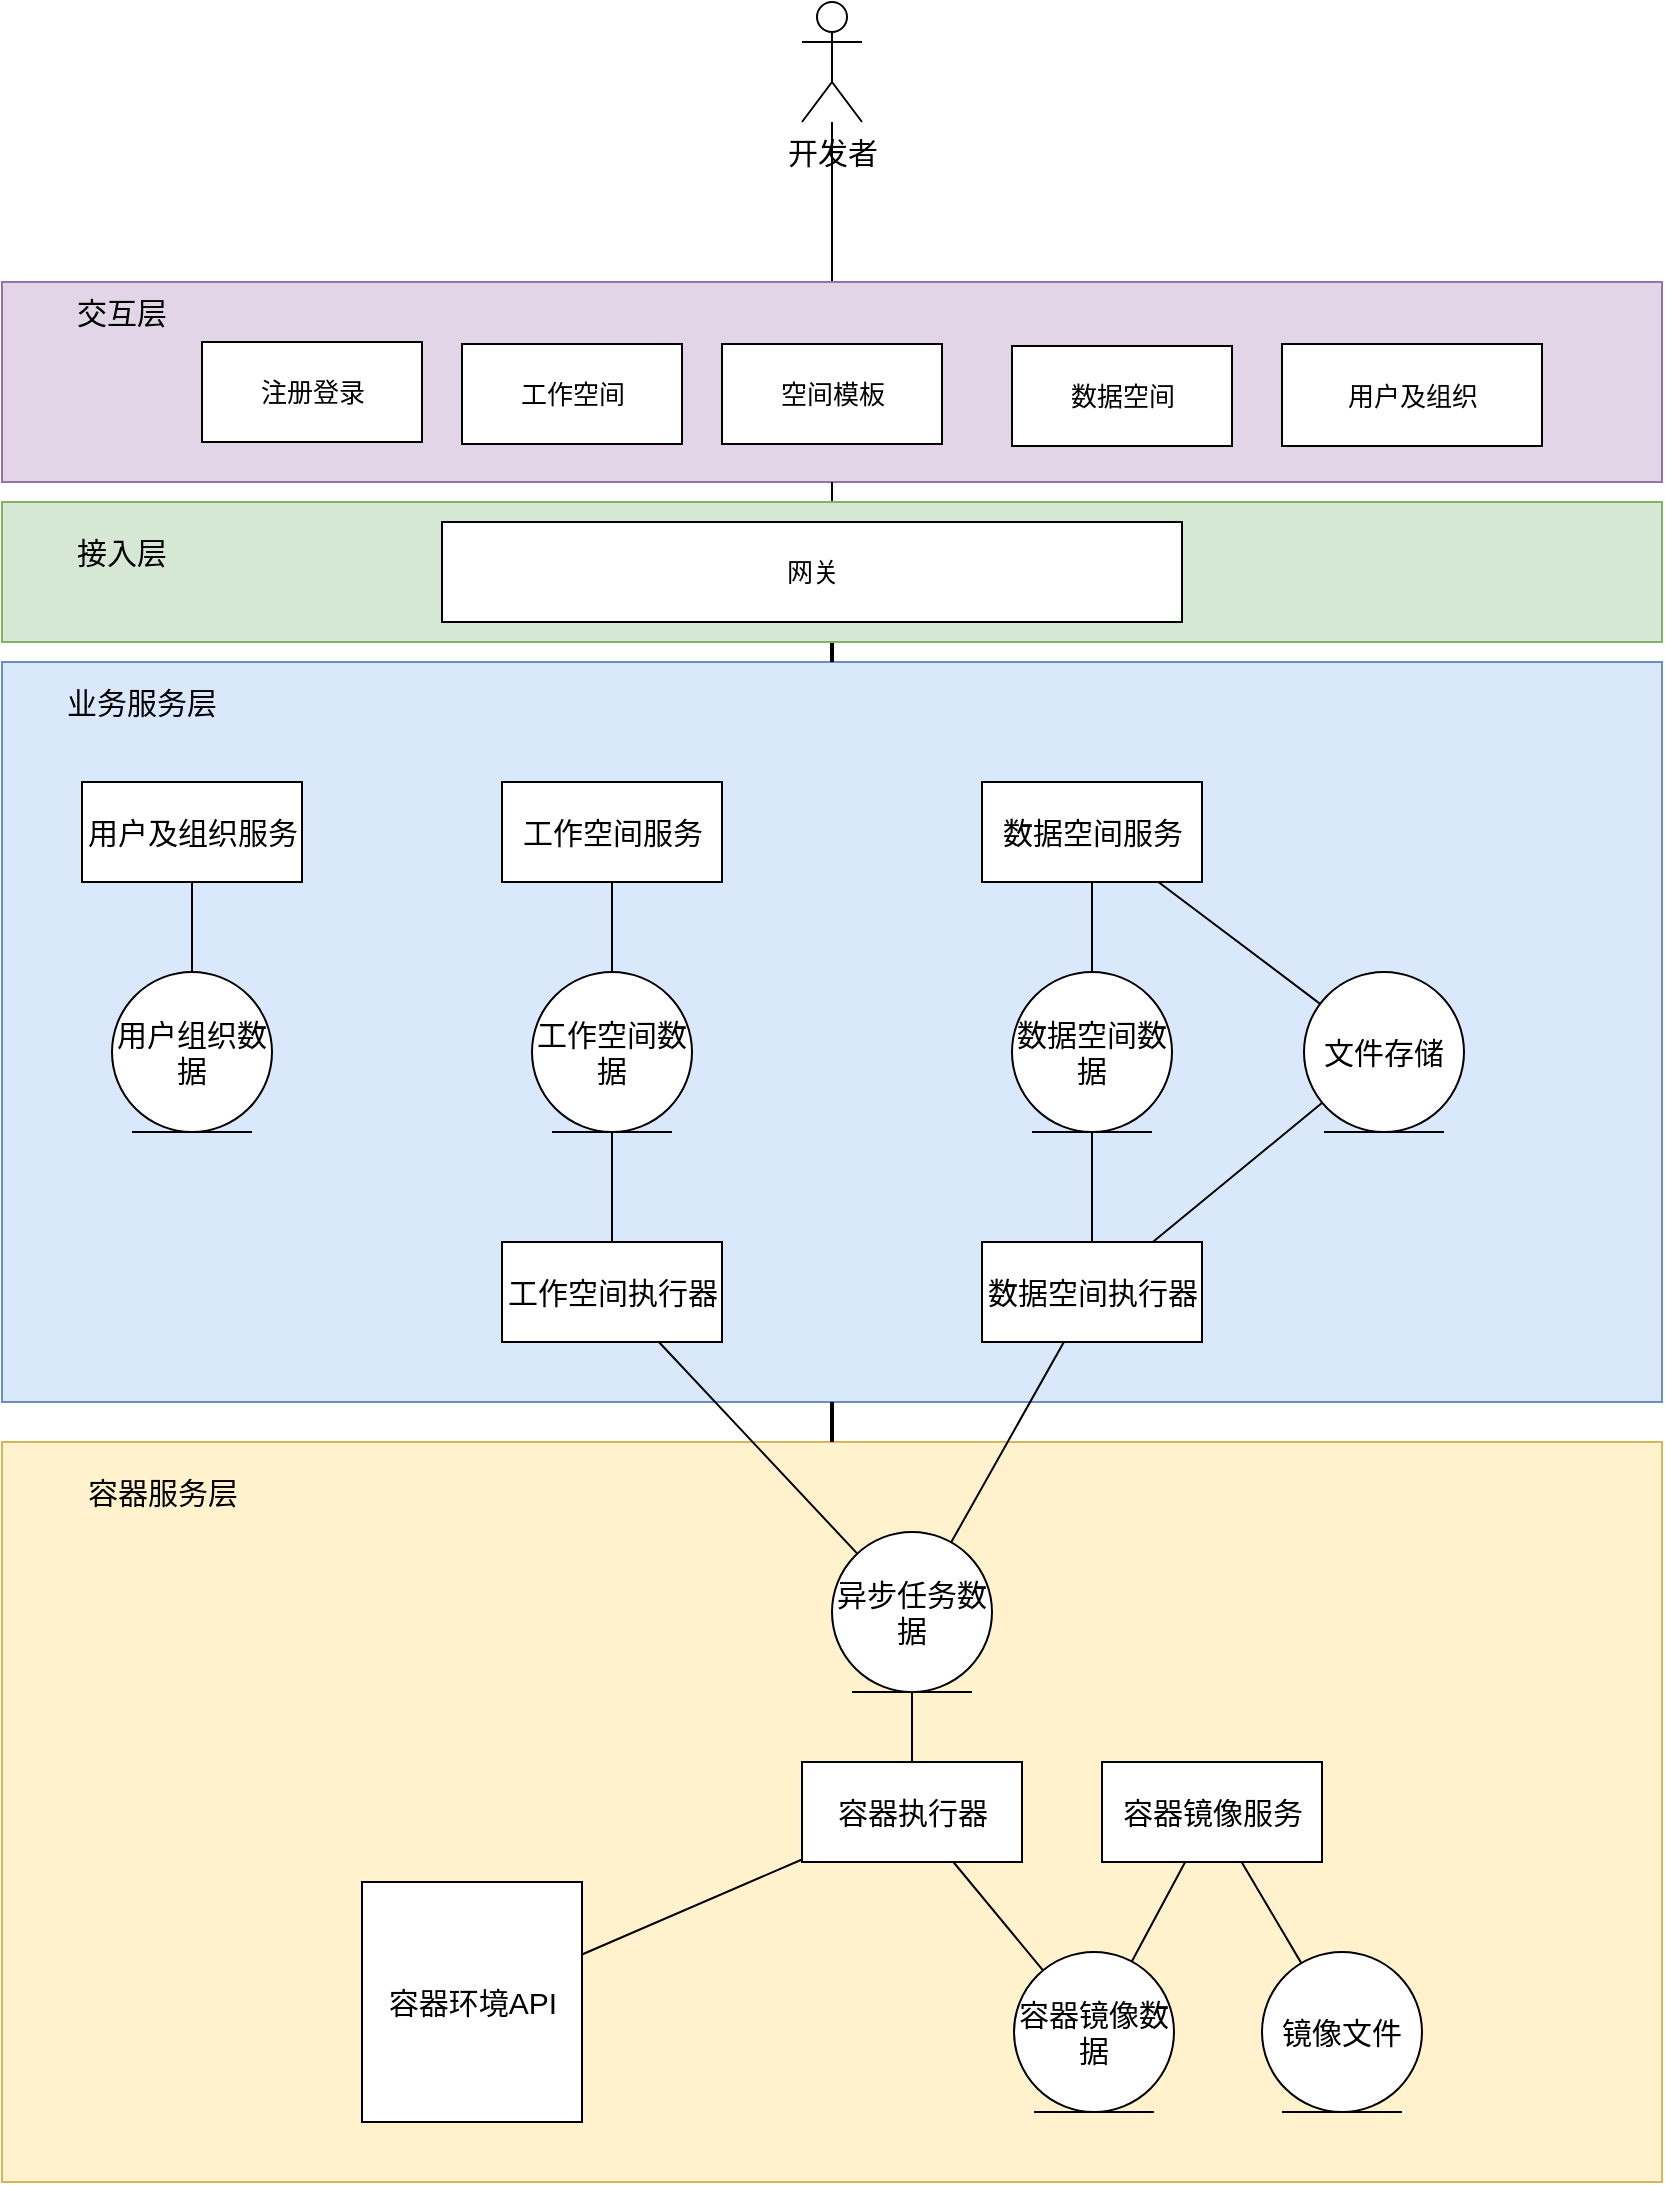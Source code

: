<mxfile>
    <diagram id="vVA_o35hJ7-RhdYQv6_G" name="逻辑架构">
        <mxGraphModel dx="3205" dy="973" grid="1" gridSize="10" guides="1" tooltips="1" connect="1" arrows="1" fold="1" page="1" pageScale="1" pageWidth="827" pageHeight="1169" math="0" shadow="0">
            <root>
                <mxCell id="0"/>
                <mxCell id="1" parent="0"/>
                <mxCell id="oEgxVoZ06rKnOK16Z4o3-8" value="" style="rounded=0;whiteSpace=wrap;html=1;fillColor=#dae8fc;strokeColor=#6c8ebf;fontSize=15;" parent="1" vertex="1">
                    <mxGeometry x="-1320" y="460" width="830" height="370" as="geometry"/>
                </mxCell>
                <mxCell id="oEgxVoZ06rKnOK16Z4o3-9" value="业务服务层" style="text;html=1;strokeColor=none;fillColor=none;align=center;verticalAlign=middle;whiteSpace=wrap;rounded=0;fontSize=15;" parent="1" vertex="1">
                    <mxGeometry x="-1300" y="470" width="100" height="20" as="geometry"/>
                </mxCell>
                <mxCell id="1Gb1egaOadGZ2a_2MbuA-2" value="工作空间服务" style="html=1;fontSize=15;" parent="1" vertex="1">
                    <mxGeometry x="-1070" y="520" width="110" height="50" as="geometry"/>
                </mxCell>
                <mxCell id="1Gb1egaOadGZ2a_2MbuA-5" value="数据空间服务" style="html=1;fontSize=15;" parent="1" vertex="1">
                    <mxGeometry x="-830" y="520" width="110" height="50" as="geometry"/>
                </mxCell>
                <mxCell id="1Gb1egaOadGZ2a_2MbuA-13" value="工作空间执行器" style="html=1;fontSize=15;" parent="1" vertex="1">
                    <mxGeometry x="-1070" y="750" width="110" height="50" as="geometry"/>
                </mxCell>
                <mxCell id="1Gb1egaOadGZ2a_2MbuA-20" value="数据空间执行器" style="html=1;fontSize=15;" parent="1" vertex="1">
                    <mxGeometry x="-830" y="750" width="110" height="50" as="geometry"/>
                </mxCell>
                <mxCell id="oEgxVoZ06rKnOK16Z4o3-6" style="edgeStyle=none;html=1;endArrow=none;endFill=0;fontSize=15;" parent="1" source="1Gb1egaOadGZ2a_2MbuA-24" target="1Gb1egaOadGZ2a_2MbuA-13" edge="1">
                    <mxGeometry relative="1" as="geometry"/>
                </mxCell>
                <mxCell id="1Gb1egaOadGZ2a_2MbuA-24" value="工作空间数据" style="ellipse;shape=umlEntity;whiteSpace=wrap;html=1;fontSize=15;" parent="1" vertex="1">
                    <mxGeometry x="-1055" y="615" width="80" height="80" as="geometry"/>
                </mxCell>
                <mxCell id="1Gb1egaOadGZ2a_2MbuA-1" style="edgeStyle=none;html=1;endArrow=none;endFill=0;fontSize=15;" parent="1" source="1Gb1egaOadGZ2a_2MbuA-2" target="1Gb1egaOadGZ2a_2MbuA-24" edge="1">
                    <mxGeometry relative="1" as="geometry"/>
                </mxCell>
                <mxCell id="1Gb1egaOadGZ2a_2MbuA-25" value="文件存储" style="ellipse;shape=umlEntity;whiteSpace=wrap;html=1;fontSize=15;" parent="1" vertex="1">
                    <mxGeometry x="-669" y="615" width="80" height="80" as="geometry"/>
                </mxCell>
                <mxCell id="1Gb1egaOadGZ2a_2MbuA-3" style="edgeStyle=none;html=1;endArrow=none;endFill=0;fontSize=15;" parent="1" source="1Gb1egaOadGZ2a_2MbuA-5" target="1Gb1egaOadGZ2a_2MbuA-25" edge="1">
                    <mxGeometry relative="1" as="geometry"/>
                </mxCell>
                <mxCell id="1Gb1egaOadGZ2a_2MbuA-18" style="edgeStyle=none;html=1;endArrow=none;endFill=0;fontSize=15;" parent="1" source="1Gb1egaOadGZ2a_2MbuA-20" target="1Gb1egaOadGZ2a_2MbuA-25" edge="1">
                    <mxGeometry relative="1" as="geometry"/>
                </mxCell>
                <mxCell id="1Gb1egaOadGZ2a_2MbuA-28" value="数据空间数据" style="ellipse;shape=umlEntity;whiteSpace=wrap;html=1;fontSize=15;" parent="1" vertex="1">
                    <mxGeometry x="-815" y="615" width="80" height="80" as="geometry"/>
                </mxCell>
                <mxCell id="1Gb1egaOadGZ2a_2MbuA-4" style="edgeStyle=none;html=1;endArrow=none;endFill=0;fontSize=15;" parent="1" source="1Gb1egaOadGZ2a_2MbuA-5" target="1Gb1egaOadGZ2a_2MbuA-28" edge="1">
                    <mxGeometry relative="1" as="geometry"/>
                </mxCell>
                <mxCell id="1Gb1egaOadGZ2a_2MbuA-17" style="edgeStyle=none;html=1;endArrow=none;endFill=0;fontSize=15;" parent="1" source="1Gb1egaOadGZ2a_2MbuA-20" target="1Gb1egaOadGZ2a_2MbuA-28" edge="1">
                    <mxGeometry relative="1" as="geometry"/>
                </mxCell>
                <mxCell id="zxybhiNNPWDu_kbE6-t5-33" style="edgeStyle=none;html=1;strokeWidth=1;fontSize=15;endArrow=none;endFill=0;endSize=6;" parent="1" source="zxybhiNNPWDu_kbE6-t5-13" target="zxybhiNNPWDu_kbE6-t5-24" edge="1">
                    <mxGeometry relative="1" as="geometry"/>
                </mxCell>
                <mxCell id="zxybhiNNPWDu_kbE6-t5-13" value="开发者" style="shape=umlActor;verticalLabelPosition=bottom;verticalAlign=top;html=1;fontSize=15;" parent="1" vertex="1">
                    <mxGeometry x="-920" y="130" width="30" height="60" as="geometry"/>
                </mxCell>
                <mxCell id="ViZqe3pEsHuasah4cH0R-2" style="edgeStyle=none;html=1;strokeWidth=2;endArrow=none;endFill=0;" parent="1" source="2" target="oEgxVoZ06rKnOK16Z4o3-8" edge="1">
                    <mxGeometry relative="1" as="geometry"/>
                </mxCell>
                <mxCell id="zxybhiNNPWDu_kbE6-t5-24" value="" style="rounded=0;whiteSpace=wrap;html=1;fontSize=13;fillColor=#e1d5e7;strokeColor=#9673a6;" parent="1" vertex="1">
                    <mxGeometry x="-1320" y="270" width="830" height="100" as="geometry"/>
                </mxCell>
                <mxCell id="zxybhiNNPWDu_kbE6-t5-16" value="工作空间" style="html=1;fontSize=13;" parent="1" vertex="1">
                    <mxGeometry x="-1090" y="301" width="110" height="50" as="geometry"/>
                </mxCell>
                <mxCell id="zxybhiNNPWDu_kbE6-t5-21" value="用户及组织" style="html=1;fontSize=13;" parent="1" vertex="1">
                    <mxGeometry x="-680" y="301" width="130" height="51" as="geometry"/>
                </mxCell>
                <mxCell id="zxybhiNNPWDu_kbE6-t5-28" value="交互层" style="text;html=1;strokeColor=none;fillColor=none;align=center;verticalAlign=middle;whiteSpace=wrap;rounded=0;fontSize=15;" parent="1" vertex="1">
                    <mxGeometry x="-1290" y="270" width="60" height="30" as="geometry"/>
                </mxCell>
                <mxCell id="ZPXXVX6sJdJjNKYwcHni-1" style="edgeStyle=none;html=1;endArrow=none;endFill=0;" parent="1" source="ZPXXVX6sJdJjNKYwcHni-2" target="ZPXXVX6sJdJjNKYwcHni-3" edge="1">
                    <mxGeometry relative="1" as="geometry"/>
                </mxCell>
                <mxCell id="ZPXXVX6sJdJjNKYwcHni-2" value="用户及组织服务" style="html=1;fontSize=15;" parent="1" vertex="1">
                    <mxGeometry x="-1280" y="520" width="110" height="50" as="geometry"/>
                </mxCell>
                <mxCell id="ZPXXVX6sJdJjNKYwcHni-3" value="用户组织数据" style="ellipse;shape=umlEntity;whiteSpace=wrap;html=1;fontSize=15;" parent="1" vertex="1">
                    <mxGeometry x="-1265" y="615" width="80" height="80" as="geometry"/>
                </mxCell>
                <mxCell id="ViZqe3pEsHuasah4cH0R-1" value="" style="group" parent="1" vertex="1" connectable="0">
                    <mxGeometry x="-1320" y="850" width="830" height="370" as="geometry"/>
                </mxCell>
                <mxCell id="oEgxVoZ06rKnOK16Z4o3-11" value="" style="rounded=0;whiteSpace=wrap;html=1;container=0;fillColor=#fff2cc;strokeColor=#d6b656;fontSize=15;" parent="ViZqe3pEsHuasah4cH0R-1" vertex="1">
                    <mxGeometry width="830" height="370" as="geometry"/>
                </mxCell>
                <mxCell id="1Gb1egaOadGZ2a_2MbuA-7" value="容器镜像服务" style="html=1;container=0;fontSize=15;" parent="ViZqe3pEsHuasah4cH0R-1" vertex="1">
                    <mxGeometry x="550" y="160" width="110" height="50" as="geometry"/>
                </mxCell>
                <mxCell id="1Gb1egaOadGZ2a_2MbuA-23" value="容器执行器" style="html=1;container=0;fontSize=15;" parent="ViZqe3pEsHuasah4cH0R-1" vertex="1">
                    <mxGeometry x="400" y="160" width="110" height="50" as="geometry"/>
                </mxCell>
                <mxCell id="1Gb1egaOadGZ2a_2MbuA-27" value="容器镜像数据" style="ellipse;shape=umlEntity;whiteSpace=wrap;html=1;container=0;fontSize=15;" parent="ViZqe3pEsHuasah4cH0R-1" vertex="1">
                    <mxGeometry x="506" y="255" width="80" height="80" as="geometry"/>
                </mxCell>
                <mxCell id="oEgxVoZ06rKnOK16Z4o3-3" style="edgeStyle=none;html=1;endArrow=none;endFill=0;fontSize=15;" parent="ViZqe3pEsHuasah4cH0R-1" source="1Gb1egaOadGZ2a_2MbuA-7" target="1Gb1egaOadGZ2a_2MbuA-27" edge="1">
                    <mxGeometry relative="1" as="geometry"/>
                </mxCell>
                <mxCell id="1Gb1egaOadGZ2a_2MbuA-21" style="edgeStyle=none;html=1;endArrow=none;endFill=0;fontSize=15;" parent="ViZqe3pEsHuasah4cH0R-1" source="1Gb1egaOadGZ2a_2MbuA-23" target="1Gb1egaOadGZ2a_2MbuA-27" edge="1">
                    <mxGeometry relative="1" as="geometry"/>
                </mxCell>
                <mxCell id="1Gb1egaOadGZ2a_2MbuA-29" value="异步任务数据" style="ellipse;shape=umlEntity;whiteSpace=wrap;html=1;container=0;fontSize=15;" parent="ViZqe3pEsHuasah4cH0R-1" vertex="1">
                    <mxGeometry x="415" y="45" width="80" height="80" as="geometry"/>
                </mxCell>
                <mxCell id="oEgxVoZ06rKnOK16Z4o3-5" style="edgeStyle=none;html=1;endArrow=none;endFill=0;fontSize=15;" parent="ViZqe3pEsHuasah4cH0R-1" source="1Gb1egaOadGZ2a_2MbuA-23" target="1Gb1egaOadGZ2a_2MbuA-29" edge="1">
                    <mxGeometry relative="1" as="geometry"/>
                </mxCell>
                <mxCell id="oEgxVoZ06rKnOK16Z4o3-1" value="镜像文件" style="ellipse;shape=umlEntity;whiteSpace=wrap;html=1;container=0;fontSize=15;" parent="ViZqe3pEsHuasah4cH0R-1" vertex="1">
                    <mxGeometry x="630" y="255" width="80" height="80" as="geometry"/>
                </mxCell>
                <mxCell id="oEgxVoZ06rKnOK16Z4o3-4" style="edgeStyle=none;html=1;endArrow=none;endFill=0;fontSize=15;" parent="ViZqe3pEsHuasah4cH0R-1" source="1Gb1egaOadGZ2a_2MbuA-7" target="oEgxVoZ06rKnOK16Z4o3-1" edge="1">
                    <mxGeometry relative="1" as="geometry"/>
                </mxCell>
                <mxCell id="oEgxVoZ06rKnOK16Z4o3-16" value="容器服务层" style="text;html=1;align=center;verticalAlign=middle;resizable=0;points=[];autosize=1;strokeColor=none;fillColor=none;fontSize=15;" parent="ViZqe3pEsHuasah4cH0R-1" vertex="1">
                    <mxGeometry x="30" y="10" width="100" height="30" as="geometry"/>
                </mxCell>
                <mxCell id="zxybhiNNPWDu_kbE6-t5-53" value="容器环境API" style="html=1;container=0;fontSize=15;" parent="ViZqe3pEsHuasah4cH0R-1" vertex="1">
                    <mxGeometry x="180" y="220" width="110" height="120" as="geometry"/>
                </mxCell>
                <mxCell id="zxybhiNNPWDu_kbE6-t5-54" style="edgeStyle=none;html=1;strokeWidth=1;fontSize=15;endArrow=none;endFill=0;endSize=6;" parent="ViZqe3pEsHuasah4cH0R-1" source="1Gb1egaOadGZ2a_2MbuA-23" target="zxybhiNNPWDu_kbE6-t5-53" edge="1">
                    <mxGeometry relative="1" as="geometry"/>
                </mxCell>
                <mxCell id="oEgxVoZ06rKnOK16Z4o3-18" style="edgeStyle=none;html=1;endArrow=none;endFill=0;fontSize=15;strokeWidth=2;" parent="1" source="oEgxVoZ06rKnOK16Z4o3-8" target="oEgxVoZ06rKnOK16Z4o3-11" edge="1">
                    <mxGeometry relative="1" as="geometry">
                        <mxPoint x="-720" y="820" as="sourcePoint"/>
                    </mxGeometry>
                </mxCell>
                <mxCell id="1Gb1egaOadGZ2a_2MbuA-12" style="edgeStyle=none;html=1;endArrow=none;endFill=0;fontSize=15;" parent="1" source="1Gb1egaOadGZ2a_2MbuA-13" target="1Gb1egaOadGZ2a_2MbuA-29" edge="1">
                    <mxGeometry relative="1" as="geometry"/>
                </mxCell>
                <mxCell id="1Gb1egaOadGZ2a_2MbuA-19" style="edgeStyle=none;html=1;endArrow=none;endFill=0;fontSize=15;" parent="1" source="1Gb1egaOadGZ2a_2MbuA-20" target="1Gb1egaOadGZ2a_2MbuA-29" edge="1">
                    <mxGeometry relative="1" as="geometry"/>
                </mxCell>
                <mxCell id="3WPW9wRoEwNam94XegMr-1" value="注册登录" style="html=1;fontSize=13;" parent="1" vertex="1">
                    <mxGeometry x="-1220" y="300" width="110" height="50" as="geometry"/>
                </mxCell>
                <mxCell id="3" style="edgeStyle=none;html=1;endArrow=none;endFill=0;" edge="1" parent="1" source="2" target="zxybhiNNPWDu_kbE6-t5-24">
                    <mxGeometry relative="1" as="geometry"/>
                </mxCell>
                <mxCell id="2" value="" style="rounded=0;whiteSpace=wrap;html=1;fontSize=13;fillColor=#d5e8d4;strokeColor=#82b366;" vertex="1" parent="1">
                    <mxGeometry x="-1320" y="380" width="830" height="70" as="geometry"/>
                </mxCell>
                <mxCell id="4" value="网关" style="html=1;fontSize=13;" vertex="1" parent="1">
                    <mxGeometry x="-1100" y="390" width="370" height="50" as="geometry"/>
                </mxCell>
                <mxCell id="5" value="接入层" style="text;html=1;strokeColor=none;fillColor=none;align=center;verticalAlign=middle;whiteSpace=wrap;rounded=0;fontSize=15;" vertex="1" parent="1">
                    <mxGeometry x="-1290" y="390" width="60" height="30" as="geometry"/>
                </mxCell>
                <mxCell id="6" value="空间模板" style="html=1;fontSize=13;" vertex="1" parent="1">
                    <mxGeometry x="-960" y="301" width="110" height="50" as="geometry"/>
                </mxCell>
                <mxCell id="7" value="数据空间" style="html=1;fontSize=13;" vertex="1" parent="1">
                    <mxGeometry x="-815" y="302" width="110" height="50" as="geometry"/>
                </mxCell>
            </root>
        </mxGraphModel>
    </diagram>
</mxfile>